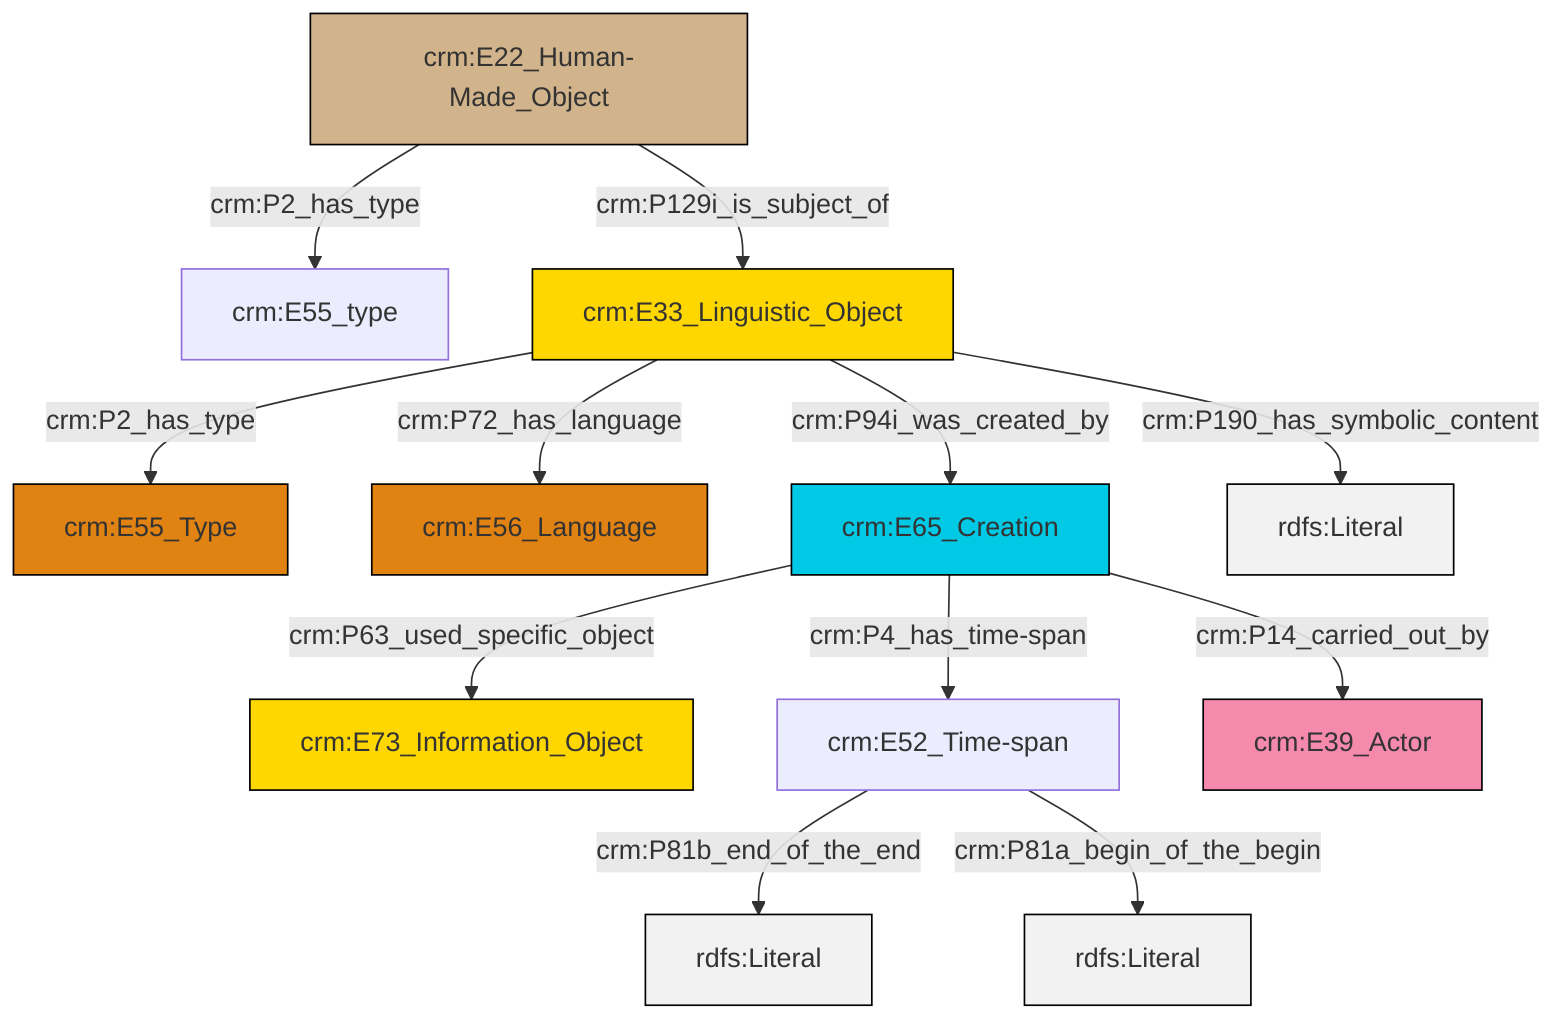 graph TD
classDef Literal fill:#f2f2f2,stroke:#000000;
classDef CRM_Entity fill:#FFFFFF,stroke:#000000;
classDef Temporal_Entity fill:#00C9E6, stroke:#000000;
classDef Type fill:#E18312, stroke:#000000;
classDef Time-Span fill:#2C9C91, stroke:#000000;
classDef Appellation fill:#FFEB7F, stroke:#000000;
classDef Place fill:#008836, stroke:#000000;
classDef Persistent_Item fill:#B266B2, stroke:#000000;
classDef Conceptual_Object fill:#FFD700, stroke:#000000;
classDef Physical_Thing fill:#D2B48C, stroke:#000000;
classDef Actor fill:#f58aad, stroke:#000000;
classDef PC_Classes fill:#4ce600, stroke:#000000;
classDef Multi fill:#cccccc,stroke:#000000;

2["crm:E22_Human-Made_Object"]:::Physical_Thing -->|crm:P2_has_type| 3["crm:E55_type"]:::Default
5["crm:E33_Linguistic_Object"]:::Conceptual_Object -->|crm:P2_has_type| 6["crm:E55_Type"]:::Type
2["crm:E22_Human-Made_Object"]:::Physical_Thing -->|crm:P129i_is_subject_of| 5["crm:E33_Linguistic_Object"]:::Conceptual_Object
5["crm:E33_Linguistic_Object"]:::Conceptual_Object -->|crm:P72_has_language| 12["crm:E56_Language"]:::Type
8["crm:E52_Time-span"]:::Default -->|crm:P81b_end_of_the_end| 13[rdfs:Literal]:::Literal
14["crm:E65_Creation"]:::Temporal_Entity -->|crm:P63_used_specific_object| 0["crm:E73_Information_Object"]:::Conceptual_Object
8["crm:E52_Time-span"]:::Default -->|crm:P81a_begin_of_the_begin| 16[rdfs:Literal]:::Literal
5["crm:E33_Linguistic_Object"]:::Conceptual_Object -->|crm:P190_has_symbolic_content| 17[rdfs:Literal]:::Literal
14["crm:E65_Creation"]:::Temporal_Entity -->|crm:P14_carried_out_by| 10["crm:E39_Actor"]:::Actor
5["crm:E33_Linguistic_Object"]:::Conceptual_Object -->|crm:P94i_was_created_by| 14["crm:E65_Creation"]:::Temporal_Entity
14["crm:E65_Creation"]:::Temporal_Entity -->|crm:P4_has_time-span| 8["crm:E52_Time-span"]:::Default